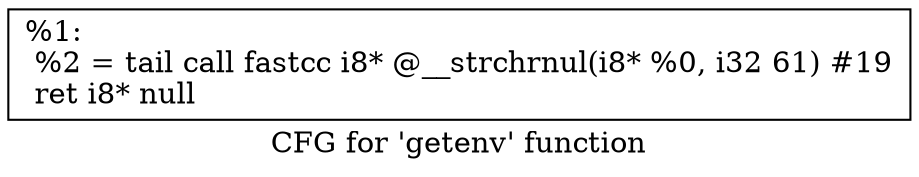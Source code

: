digraph "CFG for 'getenv' function" {
	label="CFG for 'getenv' function";

	Node0x1df59e0 [shape=record,label="{%1:\l  %2 = tail call fastcc i8* @__strchrnul(i8* %0, i32 61) #19\l  ret i8* null\l}"];
}
